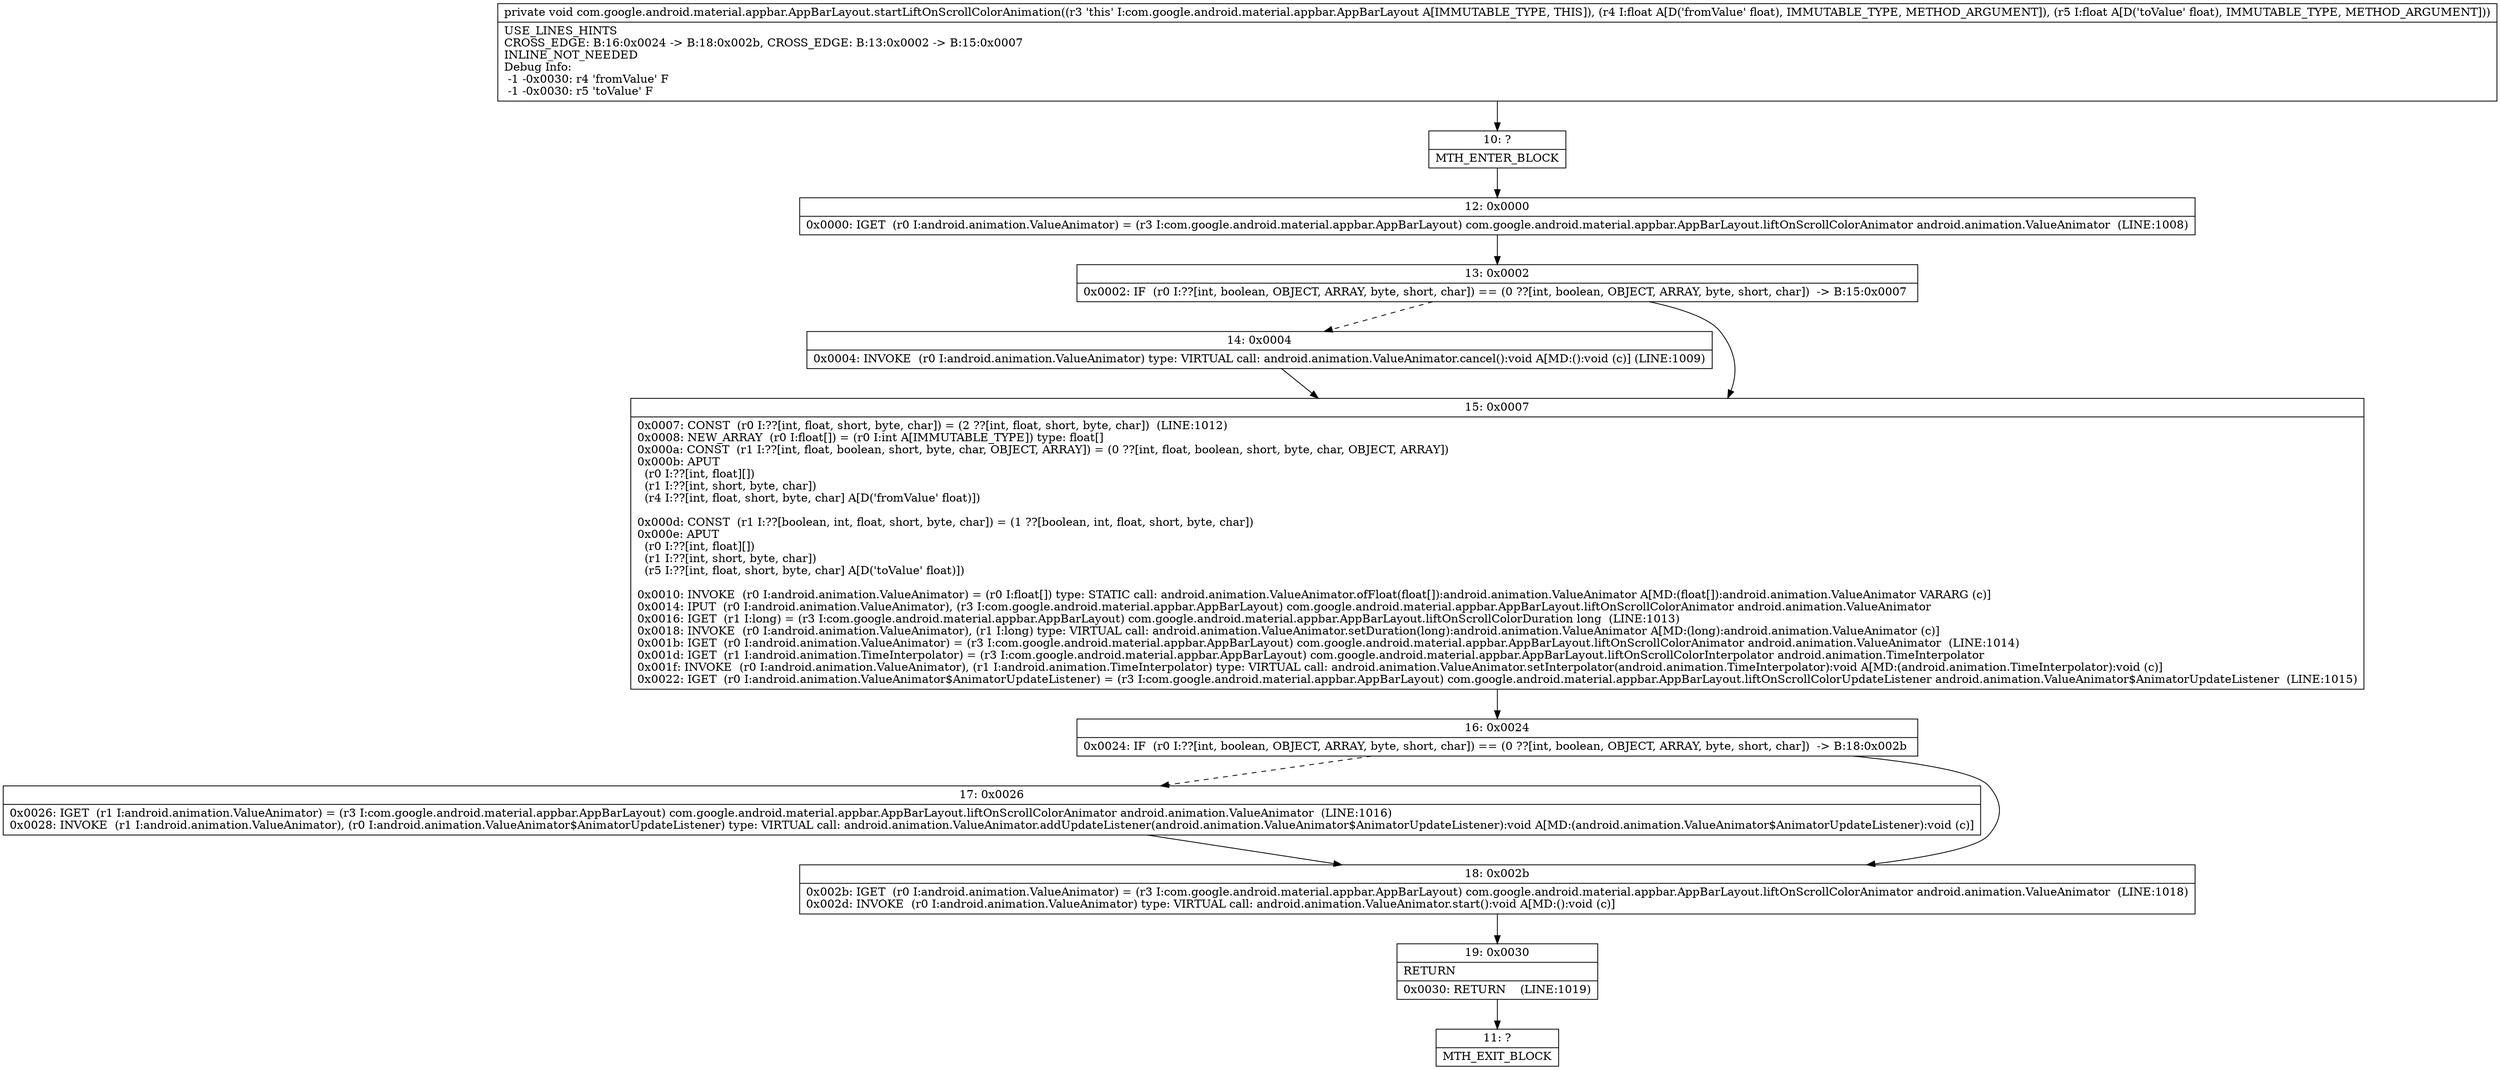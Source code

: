digraph "CFG forcom.google.android.material.appbar.AppBarLayout.startLiftOnScrollColorAnimation(FF)V" {
Node_10 [shape=record,label="{10\:\ ?|MTH_ENTER_BLOCK\l}"];
Node_12 [shape=record,label="{12\:\ 0x0000|0x0000: IGET  (r0 I:android.animation.ValueAnimator) = (r3 I:com.google.android.material.appbar.AppBarLayout) com.google.android.material.appbar.AppBarLayout.liftOnScrollColorAnimator android.animation.ValueAnimator  (LINE:1008)\l}"];
Node_13 [shape=record,label="{13\:\ 0x0002|0x0002: IF  (r0 I:??[int, boolean, OBJECT, ARRAY, byte, short, char]) == (0 ??[int, boolean, OBJECT, ARRAY, byte, short, char])  \-\> B:15:0x0007 \l}"];
Node_14 [shape=record,label="{14\:\ 0x0004|0x0004: INVOKE  (r0 I:android.animation.ValueAnimator) type: VIRTUAL call: android.animation.ValueAnimator.cancel():void A[MD:():void (c)] (LINE:1009)\l}"];
Node_15 [shape=record,label="{15\:\ 0x0007|0x0007: CONST  (r0 I:??[int, float, short, byte, char]) = (2 ??[int, float, short, byte, char])  (LINE:1012)\l0x0008: NEW_ARRAY  (r0 I:float[]) = (r0 I:int A[IMMUTABLE_TYPE]) type: float[] \l0x000a: CONST  (r1 I:??[int, float, boolean, short, byte, char, OBJECT, ARRAY]) = (0 ??[int, float, boolean, short, byte, char, OBJECT, ARRAY]) \l0x000b: APUT  \l  (r0 I:??[int, float][])\l  (r1 I:??[int, short, byte, char])\l  (r4 I:??[int, float, short, byte, char] A[D('fromValue' float)])\l \l0x000d: CONST  (r1 I:??[boolean, int, float, short, byte, char]) = (1 ??[boolean, int, float, short, byte, char]) \l0x000e: APUT  \l  (r0 I:??[int, float][])\l  (r1 I:??[int, short, byte, char])\l  (r5 I:??[int, float, short, byte, char] A[D('toValue' float)])\l \l0x0010: INVOKE  (r0 I:android.animation.ValueAnimator) = (r0 I:float[]) type: STATIC call: android.animation.ValueAnimator.ofFloat(float[]):android.animation.ValueAnimator A[MD:(float[]):android.animation.ValueAnimator VARARG (c)]\l0x0014: IPUT  (r0 I:android.animation.ValueAnimator), (r3 I:com.google.android.material.appbar.AppBarLayout) com.google.android.material.appbar.AppBarLayout.liftOnScrollColorAnimator android.animation.ValueAnimator \l0x0016: IGET  (r1 I:long) = (r3 I:com.google.android.material.appbar.AppBarLayout) com.google.android.material.appbar.AppBarLayout.liftOnScrollColorDuration long  (LINE:1013)\l0x0018: INVOKE  (r0 I:android.animation.ValueAnimator), (r1 I:long) type: VIRTUAL call: android.animation.ValueAnimator.setDuration(long):android.animation.ValueAnimator A[MD:(long):android.animation.ValueAnimator (c)]\l0x001b: IGET  (r0 I:android.animation.ValueAnimator) = (r3 I:com.google.android.material.appbar.AppBarLayout) com.google.android.material.appbar.AppBarLayout.liftOnScrollColorAnimator android.animation.ValueAnimator  (LINE:1014)\l0x001d: IGET  (r1 I:android.animation.TimeInterpolator) = (r3 I:com.google.android.material.appbar.AppBarLayout) com.google.android.material.appbar.AppBarLayout.liftOnScrollColorInterpolator android.animation.TimeInterpolator \l0x001f: INVOKE  (r0 I:android.animation.ValueAnimator), (r1 I:android.animation.TimeInterpolator) type: VIRTUAL call: android.animation.ValueAnimator.setInterpolator(android.animation.TimeInterpolator):void A[MD:(android.animation.TimeInterpolator):void (c)]\l0x0022: IGET  (r0 I:android.animation.ValueAnimator$AnimatorUpdateListener) = (r3 I:com.google.android.material.appbar.AppBarLayout) com.google.android.material.appbar.AppBarLayout.liftOnScrollColorUpdateListener android.animation.ValueAnimator$AnimatorUpdateListener  (LINE:1015)\l}"];
Node_16 [shape=record,label="{16\:\ 0x0024|0x0024: IF  (r0 I:??[int, boolean, OBJECT, ARRAY, byte, short, char]) == (0 ??[int, boolean, OBJECT, ARRAY, byte, short, char])  \-\> B:18:0x002b \l}"];
Node_17 [shape=record,label="{17\:\ 0x0026|0x0026: IGET  (r1 I:android.animation.ValueAnimator) = (r3 I:com.google.android.material.appbar.AppBarLayout) com.google.android.material.appbar.AppBarLayout.liftOnScrollColorAnimator android.animation.ValueAnimator  (LINE:1016)\l0x0028: INVOKE  (r1 I:android.animation.ValueAnimator), (r0 I:android.animation.ValueAnimator$AnimatorUpdateListener) type: VIRTUAL call: android.animation.ValueAnimator.addUpdateListener(android.animation.ValueAnimator$AnimatorUpdateListener):void A[MD:(android.animation.ValueAnimator$AnimatorUpdateListener):void (c)]\l}"];
Node_18 [shape=record,label="{18\:\ 0x002b|0x002b: IGET  (r0 I:android.animation.ValueAnimator) = (r3 I:com.google.android.material.appbar.AppBarLayout) com.google.android.material.appbar.AppBarLayout.liftOnScrollColorAnimator android.animation.ValueAnimator  (LINE:1018)\l0x002d: INVOKE  (r0 I:android.animation.ValueAnimator) type: VIRTUAL call: android.animation.ValueAnimator.start():void A[MD:():void (c)]\l}"];
Node_19 [shape=record,label="{19\:\ 0x0030|RETURN\l|0x0030: RETURN    (LINE:1019)\l}"];
Node_11 [shape=record,label="{11\:\ ?|MTH_EXIT_BLOCK\l}"];
MethodNode[shape=record,label="{private void com.google.android.material.appbar.AppBarLayout.startLiftOnScrollColorAnimation((r3 'this' I:com.google.android.material.appbar.AppBarLayout A[IMMUTABLE_TYPE, THIS]), (r4 I:float A[D('fromValue' float), IMMUTABLE_TYPE, METHOD_ARGUMENT]), (r5 I:float A[D('toValue' float), IMMUTABLE_TYPE, METHOD_ARGUMENT]))  | USE_LINES_HINTS\lCROSS_EDGE: B:16:0x0024 \-\> B:18:0x002b, CROSS_EDGE: B:13:0x0002 \-\> B:15:0x0007\lINLINE_NOT_NEEDED\lDebug Info:\l  \-1 \-0x0030: r4 'fromValue' F\l  \-1 \-0x0030: r5 'toValue' F\l}"];
MethodNode -> Node_10;Node_10 -> Node_12;
Node_12 -> Node_13;
Node_13 -> Node_14[style=dashed];
Node_13 -> Node_15;
Node_14 -> Node_15;
Node_15 -> Node_16;
Node_16 -> Node_17[style=dashed];
Node_16 -> Node_18;
Node_17 -> Node_18;
Node_18 -> Node_19;
Node_19 -> Node_11;
}

